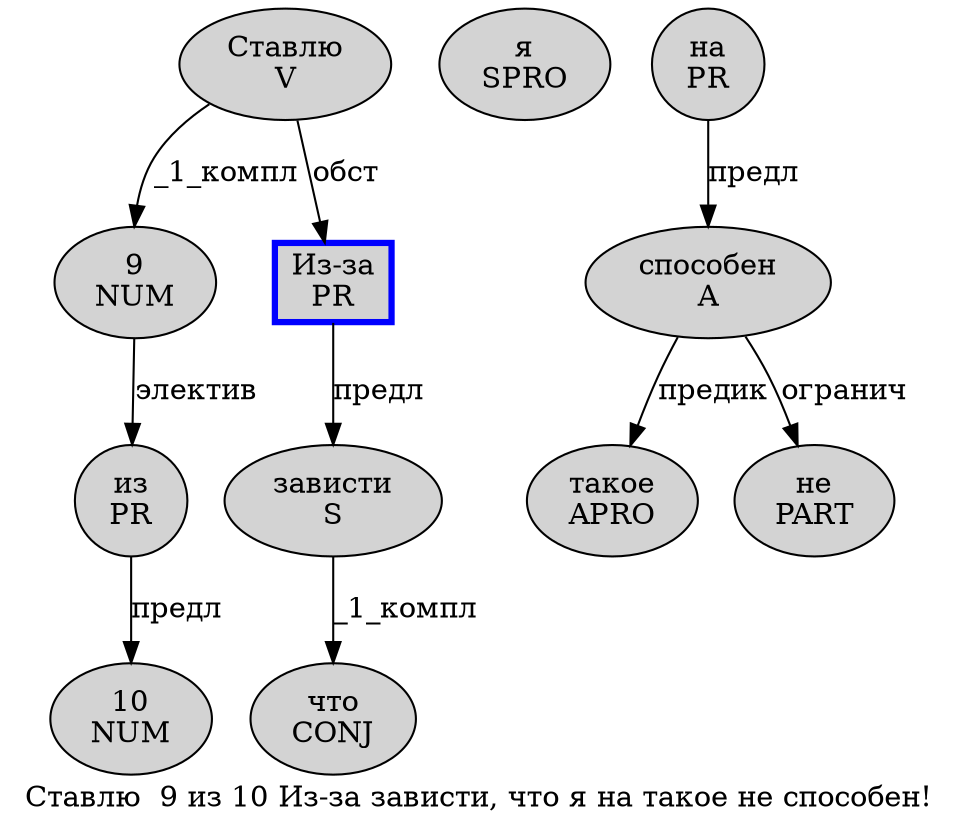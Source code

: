 digraph SENTENCE_1723 {
	graph [label="Ставлю  9 из 10 Из-за зависти, что я на такое не способен!"]
	node [style=filled]
		0 [label="Ставлю
V" color="" fillcolor=lightgray penwidth=1 shape=ellipse]
		1 [label="9
NUM" color="" fillcolor=lightgray penwidth=1 shape=ellipse]
		2 [label="из
PR" color="" fillcolor=lightgray penwidth=1 shape=ellipse]
		3 [label="10
NUM" color="" fillcolor=lightgray penwidth=1 shape=ellipse]
		4 [label="Из-за
PR" color=blue fillcolor=lightgray penwidth=3 shape=box]
		5 [label="зависти
S" color="" fillcolor=lightgray penwidth=1 shape=ellipse]
		7 [label="что
CONJ" color="" fillcolor=lightgray penwidth=1 shape=ellipse]
		8 [label="я
SPRO" color="" fillcolor=lightgray penwidth=1 shape=ellipse]
		9 [label="на
PR" color="" fillcolor=lightgray penwidth=1 shape=ellipse]
		10 [label="такое
APRO" color="" fillcolor=lightgray penwidth=1 shape=ellipse]
		11 [label="не
PART" color="" fillcolor=lightgray penwidth=1 shape=ellipse]
		12 [label="способен
A" color="" fillcolor=lightgray penwidth=1 shape=ellipse]
			1 -> 2 [label="электив"]
			9 -> 12 [label="предл"]
			12 -> 10 [label="предик"]
			12 -> 11 [label="огранич"]
			5 -> 7 [label="_1_компл"]
			0 -> 1 [label="_1_компл"]
			0 -> 4 [label="обст"]
			4 -> 5 [label="предл"]
			2 -> 3 [label="предл"]
}